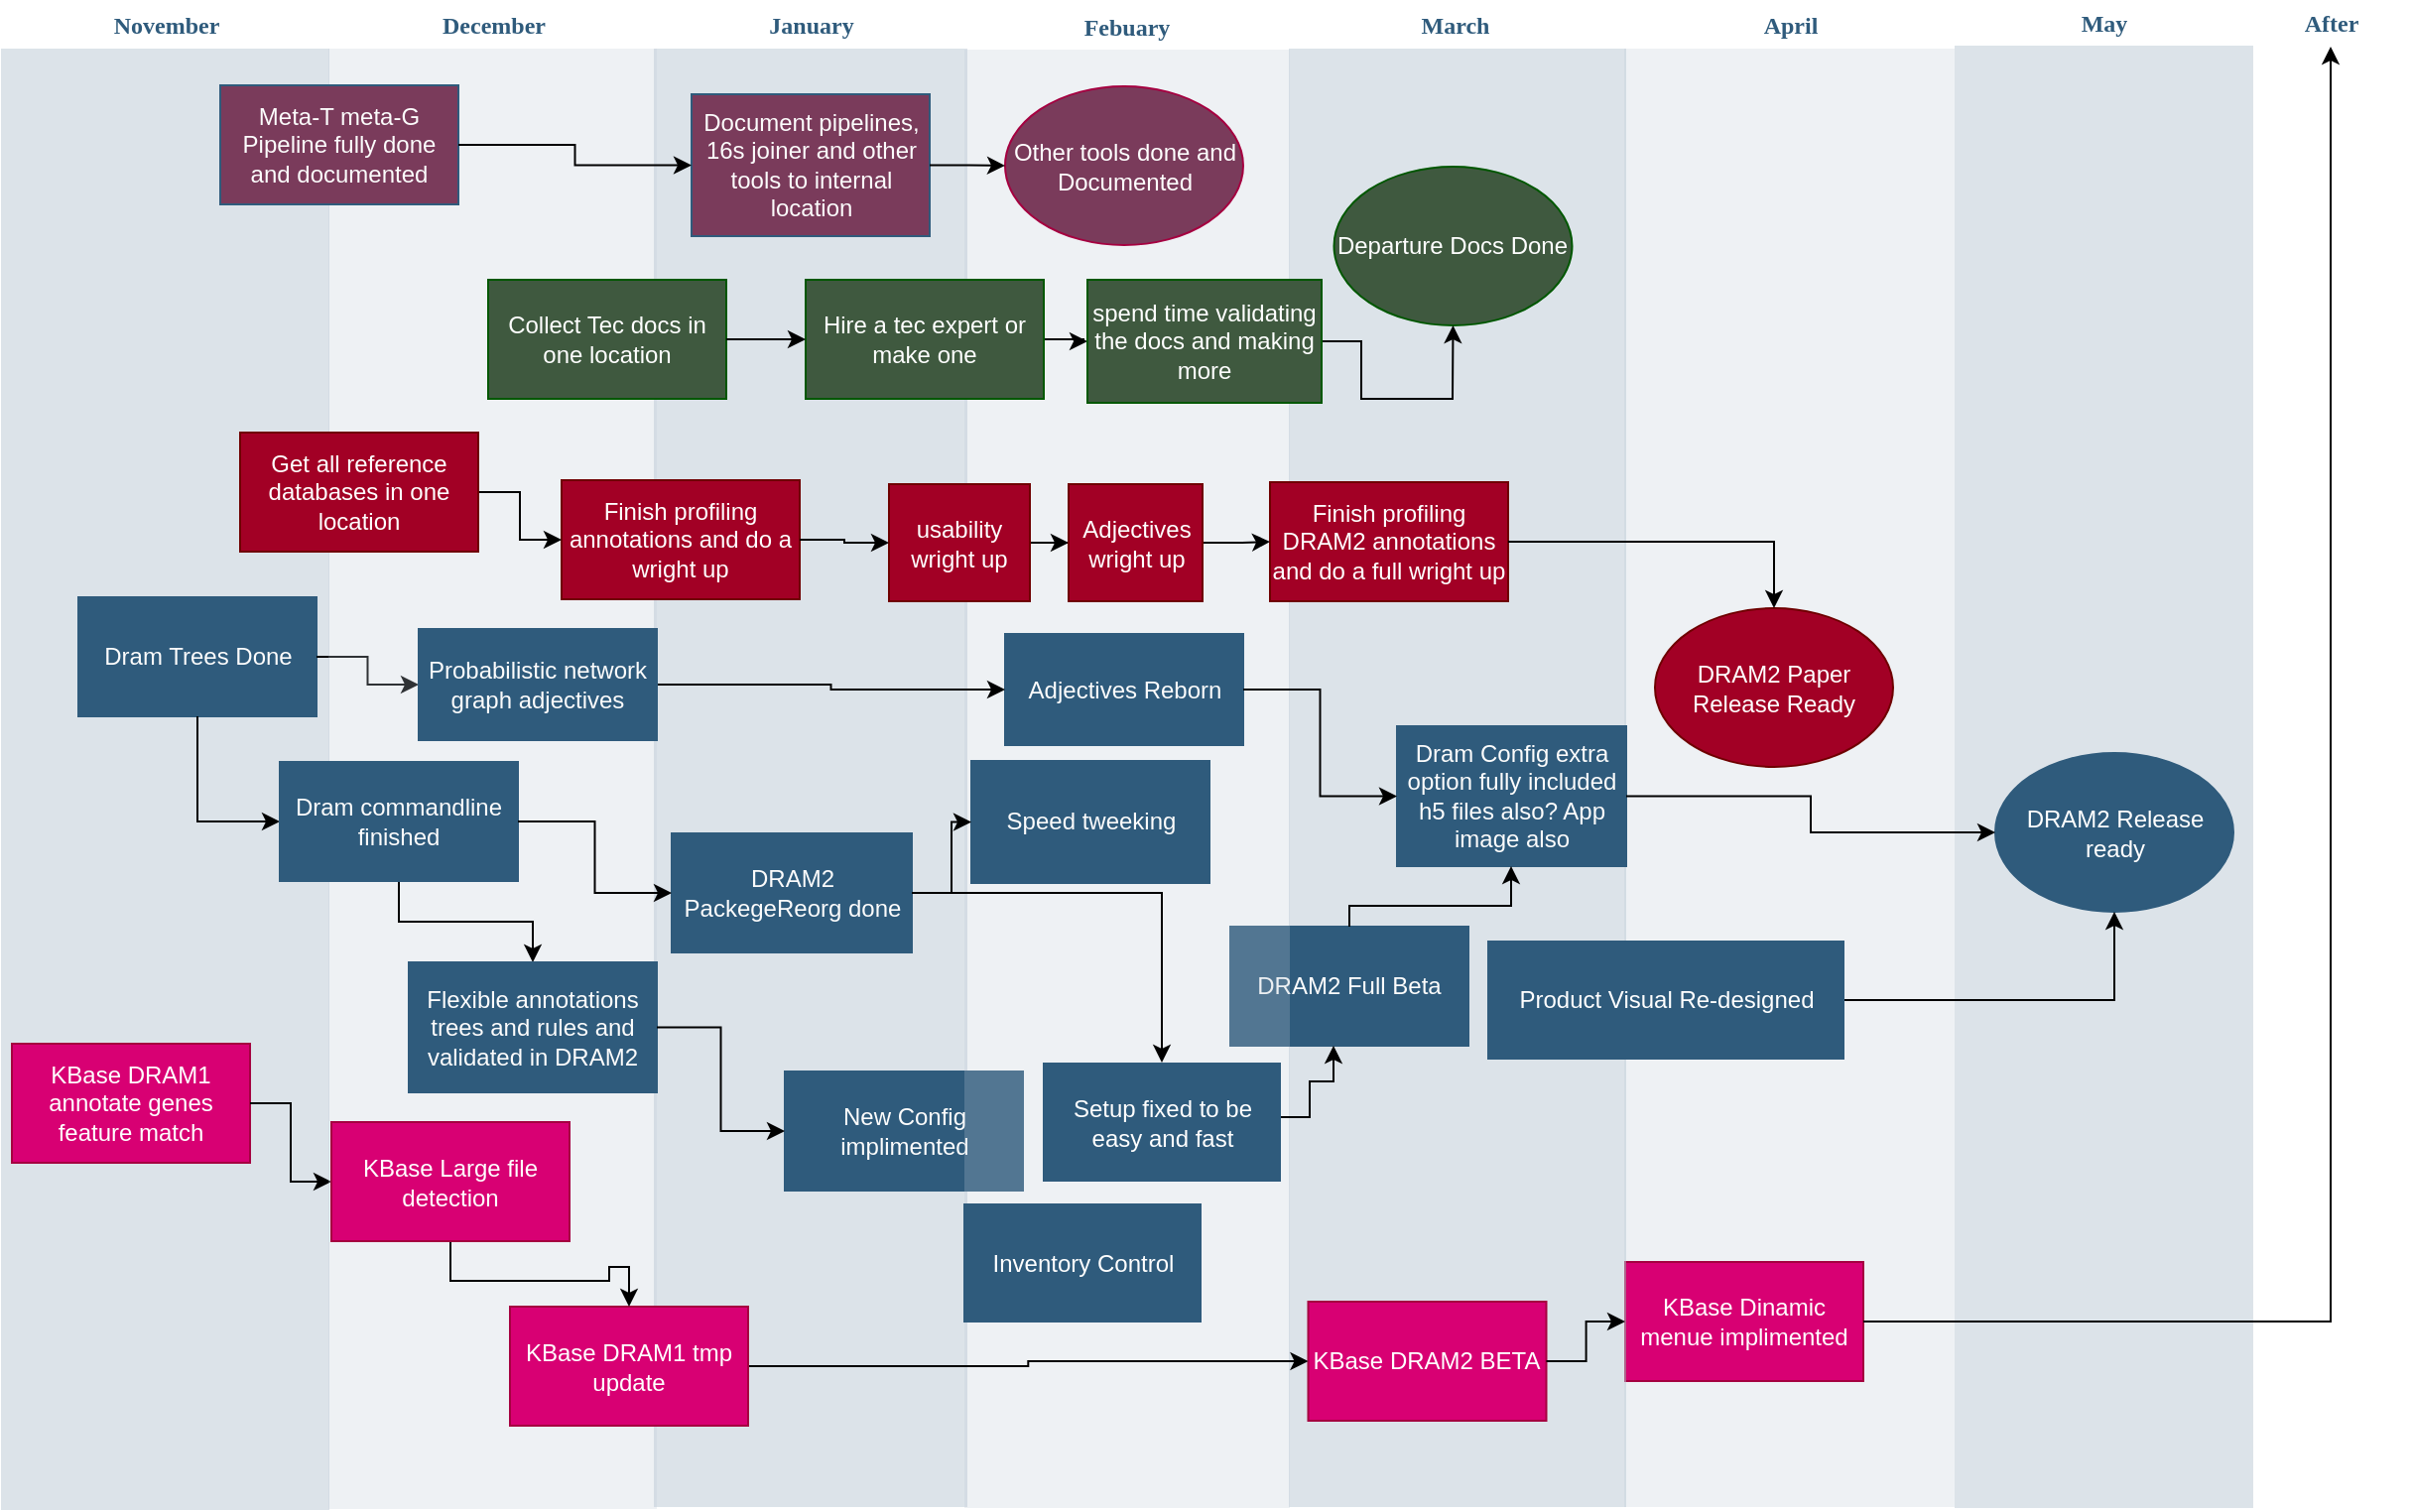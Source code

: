 <mxfile version="20.5.3" type="github">
  <diagram id="07fea595-8f29-1299-0266-81d95cde20df" name="Page-1">
    <mxGraphModel dx="1498" dy="988" grid="1" gridSize="10" guides="1" tooltips="1" connect="1" arrows="1" fold="1" page="1" pageScale="1" pageWidth="1169" pageHeight="827" background="#ffffff" math="0" shadow="0">
      <root>
        <mxCell id="0" />
        <mxCell id="1" parent="0" />
        <mxCell id="170" value="November" style="swimlane;whiteSpace=wrap;fillColor=none;swimlaneFillColor=#BAC8D3;fontColor=#2F5B7C;fontFamily=Tahoma;html=1;strokeColor=none;opacity=50;" parent="1" vertex="1">
          <mxGeometry x="24.5" y="90.5" width="165.5" height="759.5" as="geometry">
            <mxRectangle x="20" y="20" width="80" height="23" as="alternateBounds" />
          </mxGeometry>
        </mxCell>
        <mxCell id="8oFMMmD0dK8GUsLk8yxT-223" value="Dram Trees Done" style="rounded=0;whiteSpace=wrap;html=1;strokeColor=#2F5B7C;fillColor=#2F5B7C;fontColor=#FCFCFC;" parent="170" vertex="1">
          <mxGeometry x="39" y="299.5" width="120" height="60" as="geometry" />
        </mxCell>
        <mxCell id="7W-krHmOCczphmB0Bt9z-215" value="KBase DRAM1 annotate genes feature match" style="rounded=0;whiteSpace=wrap;html=1;strokeColor=#A50040;fillColor=#d80073;fontColor=#ffffff;" vertex="1" parent="170">
          <mxGeometry x="5.5" y="524.5" width="120" height="60" as="geometry" />
        </mxCell>
        <mxCell id="176" value="April" style="swimlane;whiteSpace=wrap;fillColor=none;swimlaneFillColor=#BAC8D3;fontColor=#2F5B7C;fontFamily=Tahoma;html=1;strokeColor=none;opacity=25;startSize=23;" parent="1" vertex="1">
          <mxGeometry x="842.5" y="90.5" width="166.5" height="758" as="geometry">
            <mxRectangle x="824.5" y="88.5" width="80" height="23" as="alternateBounds" />
          </mxGeometry>
        </mxCell>
        <mxCell id="8oFMMmD0dK8GUsLk8yxT-218" value="DRAM2 Paper Release Ready" style="ellipse;whiteSpace=wrap;html=1;fillColor=#A20025;fontColor=#ffffff;strokeColor=#6F0000;" parent="176" vertex="1">
          <mxGeometry x="15.5" y="305" width="120" height="80" as="geometry" />
        </mxCell>
        <mxCell id="7W-krHmOCczphmB0Bt9z-231" value="KBase Dinamic menue implimented" style="rounded=0;whiteSpace=wrap;html=1;strokeColor=#A50040;fillColor=#d80073;fontColor=#ffffff;" vertex="1" parent="176">
          <mxGeometry x="0.5" y="634.5" width="120" height="60" as="geometry" />
        </mxCell>
        <mxCell id="180" value="March&lt;span style=&quot;white-space: pre;&quot;&gt; &lt;/span&gt;" style="swimlane;whiteSpace=wrap;fillColor=none;swimlaneFillColor=#BAC8D3;fontColor=#2F5B7C;fontFamily=Tahoma;html=1;strokeColor=none;opacity=50;startSize=23;" parent="1" vertex="1">
          <mxGeometry x="673.5" y="90.5" width="170" height="758" as="geometry">
            <mxRectangle x="664.5" y="88.5" width="80" height="23" as="alternateBounds" />
          </mxGeometry>
        </mxCell>
        <mxCell id="7W-krHmOCczphmB0Bt9z-198" value="Departure Docs Done" style="ellipse;whiteSpace=wrap;html=1;fillColor=#3F593F;fontColor=#ffffff;strokeColor=#005700;" vertex="1" parent="180">
          <mxGeometry x="22.75" y="82.5" width="120" height="80" as="geometry" />
        </mxCell>
        <mxCell id="195" value="Product Visual Re-designed" style="whiteSpace=wrap;strokeColor=none;fillColor=#2f5b7c;shadow=0;fontColor=#FFFFFF;fontFamily=Helvetica;fontStyle=0;html=1;fontSize=12;spacing=6;verticalAlign=middle;" parent="180" vertex="1">
          <mxGeometry x="100" y="472.5" width="180" height="60" as="geometry" />
        </mxCell>
        <mxCell id="7W-krHmOCczphmB0Bt9z-219" value="KBase DRAM2 BETA" style="rounded=0;whiteSpace=wrap;html=1;strokeColor=#A50040;fillColor=#d80073;fontColor=#ffffff;" vertex="1" parent="180">
          <mxGeometry x="9.75" y="654.5" width="120" height="60" as="geometry" />
        </mxCell>
        <mxCell id="7W-krHmOCczphmB0Bt9z-227" value="Dram Config extra option fully included h5 files also? App image also" style="rounded=0;whiteSpace=wrap;html=1;strokeColor=#2F5B7C;fillColor=#2F5B7C;fontColor=#FCFCFC;" vertex="1" parent="180">
          <mxGeometry x="54.5" y="364.5" width="115.5" height="70.5" as="geometry" />
        </mxCell>
        <mxCell id="8oFMMmD0dK8GUsLk8yxT-229" value="DRAM2 Full Beta" style="rounded=0;whiteSpace=wrap;html=1;strokeColor=#2F5B7C;fillColor=#2F5B7C;fontColor=#FCFCFC;" parent="180" vertex="1">
          <mxGeometry x="-29.5" y="465.5" width="120" height="60" as="geometry" />
        </mxCell>
        <mxCell id="7W-krHmOCczphmB0Bt9z-228" value="" style="edgeStyle=orthogonalEdgeStyle;rounded=0;orthogonalLoop=1;jettySize=auto;html=1;" edge="1" parent="180" source="8oFMMmD0dK8GUsLk8yxT-229" target="7W-krHmOCczphmB0Bt9z-227">
          <mxGeometry relative="1" as="geometry">
            <Array as="points">
              <mxPoint x="31" y="455" />
              <mxPoint x="112" y="455" />
            </Array>
          </mxGeometry>
        </mxCell>
        <mxCell id="187" value="January" style="swimlane;whiteSpace=wrap;fillColor=none;swimlaneFillColor=#BAC8D3;fontColor=#2F5B7C;fontFamily=Tahoma;html=1;strokeColor=none;opacity=50;" parent="1" vertex="1">
          <mxGeometry x="353.5" y="90.5" width="158" height="758" as="geometry">
            <mxRectangle x="20" y="20" width="80" height="23" as="alternateBounds" />
          </mxGeometry>
        </mxCell>
        <mxCell id="8oFMMmD0dK8GUsLk8yxT-226" value="DRAM2 PackegeReorg done" style="rounded=0;whiteSpace=wrap;html=1;strokeColor=#2F5B7C;fillColor=#2F5B7C;fontColor=#FCFCFC;" parent="187" vertex="1">
          <mxGeometry x="9" y="418.5" width="121" height="60" as="geometry" />
        </mxCell>
        <mxCell id="7W-krHmOCczphmB0Bt9z-200" value="Document pipelines, 16s joiner and other tools to internal location" style="rounded=0;whiteSpace=wrap;html=1;strokeColor=#2F5B7C;fillColor=#7A3B5B;fontColor=#FCFCFC;" vertex="1" parent="187">
          <mxGeometry x="19" y="46" width="120" height="71.5" as="geometry" />
        </mxCell>
        <mxCell id="8oFMMmD0dK8GUsLk8yxT-225" value="New Config implimented" style="rounded=0;whiteSpace=wrap;html=1;strokeColor=#2F5B7C;fillColor=#2F5B7C;fontColor=#FCFCFC;" parent="187" vertex="1">
          <mxGeometry x="66" y="538.5" width="120" height="60" as="geometry" />
        </mxCell>
        <mxCell id="193" value="Febuary" style="swimlane;whiteSpace=wrap;fillColor=none;swimlaneFillColor=#BAC8D3;fontColor=#2F5B7C;fontFamily=Tahoma;html=1;strokeColor=none;opacity=25;" parent="1" vertex="1">
          <mxGeometry x="510" y="91" width="164" height="758" as="geometry">
            <mxRectangle x="20" y="20" width="80" height="23" as="alternateBounds" />
          </mxGeometry>
        </mxCell>
        <mxCell id="194" value="Inventory Control" style="whiteSpace=wrap;strokeColor=none;fillColor=#2f5b7c;shadow=0;fontColor=#FFFFFF;fontFamily=Helvetica;fontStyle=0;html=1;fontSize=12;spacing=6;verticalAlign=middle;" parent="193" vertex="1">
          <mxGeometry x="-0.5" y="604.5" width="120" height="60" as="geometry" />
        </mxCell>
        <mxCell id="8oFMMmD0dK8GUsLk8yxT-230" value="Adjectives Reborn" style="rounded=0;whiteSpace=wrap;html=1;strokeColor=#2F5B7C;fillColor=#2F5B7C;fontColor=#FCFCFC;" parent="193" vertex="1">
          <mxGeometry x="20.5" y="317.5" width="120" height="56" as="geometry" />
        </mxCell>
        <mxCell id="8oFMMmD0dK8GUsLk8yxT-221" value="Other tools done and Documented" style="ellipse;whiteSpace=wrap;html=1;fillColor=#7A3B5B;fontColor=#ffffff;strokeColor=#A50040;" parent="193" vertex="1">
          <mxGeometry x="20.5" y="41.5" width="120" height="80" as="geometry" />
        </mxCell>
        <mxCell id="7W-krHmOCczphmB0Bt9z-229" value="Speed tweeking" style="rounded=0;whiteSpace=wrap;html=1;strokeColor=#2F5B7C;fillColor=#2F5B7C;fontColor=#FCFCFC;" vertex="1" parent="193">
          <mxGeometry x="3.5" y="381.5" width="120" height="61.5" as="geometry" />
        </mxCell>
        <mxCell id="7W-krHmOCczphmB0Bt9z-234" value="Setup fixed to be easy and fast" style="whiteSpace=wrap;fillColor=#2f5b7c;strokeColor=none;shadow=0;fontColor=#FFFFFF;fontFamily=Helvetica;fontStyle=0;html=1;fontSize=12;spacing=6;verticalAlign=middle;" vertex="1" parent="193">
          <mxGeometry x="39.5" y="533.5" width="120" height="60" as="geometry" />
        </mxCell>
        <mxCell id="7W-krHmOCczphmB0Bt9z-246" value="Finish profiling DRAM2 annotations and do a full wright up" style="rounded=0;whiteSpace=wrap;html=1;fillColor=#a20025;fontColor=#ffffff;strokeColor=#6F0000;" vertex="1" parent="193">
          <mxGeometry x="154" y="241" width="120" height="60" as="geometry" />
        </mxCell>
        <mxCell id="7W-krHmOCczphmB0Bt9z-250" value="" style="edgeStyle=orthogonalEdgeStyle;rounded=0;orthogonalLoop=1;jettySize=auto;html=1;" edge="1" parent="193" source="7W-krHmOCczphmB0Bt9z-247" target="7W-krHmOCczphmB0Bt9z-249">
          <mxGeometry relative="1" as="geometry" />
        </mxCell>
        <mxCell id="7W-krHmOCczphmB0Bt9z-247" value="usability wright up" style="rounded=0;whiteSpace=wrap;html=1;fillColor=#a20025;fontColor=#ffffff;strokeColor=#6F0000;" vertex="1" parent="193">
          <mxGeometry x="-38" y="242" width="71" height="59" as="geometry" />
        </mxCell>
        <mxCell id="7W-krHmOCczphmB0Bt9z-252" value="" style="edgeStyle=orthogonalEdgeStyle;rounded=0;orthogonalLoop=1;jettySize=auto;html=1;" edge="1" parent="193" source="7W-krHmOCczphmB0Bt9z-249" target="7W-krHmOCczphmB0Bt9z-246">
          <mxGeometry relative="1" as="geometry" />
        </mxCell>
        <mxCell id="7W-krHmOCczphmB0Bt9z-249" value="Adjectives wright up" style="rounded=0;whiteSpace=wrap;html=1;fillColor=#a20025;fontColor=#ffffff;strokeColor=#6F0000;" vertex="1" parent="193">
          <mxGeometry x="52.5" y="242" width="67.5" height="59" as="geometry" />
        </mxCell>
        <mxCell id="196" value="May" style="swimlane;whiteSpace=wrap;fillColor=none;swimlaneFillColor=#BAC8D3;fontColor=#2F5B7C;fontFamily=Tahoma;html=1;strokeColor=none;opacity=50;startSize=23;" parent="1" vertex="1">
          <mxGeometry x="1009" y="89" width="150.5" height="760" as="geometry">
            <mxRectangle x="984.5" y="88.5" width="80" height="23" as="alternateBounds" />
          </mxGeometry>
        </mxCell>
        <mxCell id="8oFMMmD0dK8GUsLk8yxT-217" value="DRAM2 Release ready" style="ellipse;whiteSpace=wrap;html=1;fillColor=#2F5B7C;fontColor=#ffffff;strokeColor=#2F5B7C;" parent="196" vertex="1">
          <mxGeometry x="20.5" y="379.5" width="120" height="80" as="geometry" />
        </mxCell>
        <mxCell id="7W-krHmOCczphmB0Bt9z-202" value="" style="edgeStyle=orthogonalEdgeStyle;rounded=0;orthogonalLoop=1;jettySize=auto;html=1;" edge="1" parent="1" source="7W-krHmOCczphmB0Bt9z-200" target="8oFMMmD0dK8GUsLk8yxT-221">
          <mxGeometry relative="1" as="geometry" />
        </mxCell>
        <mxCell id="7W-krHmOCczphmB0Bt9z-208" value="" style="edgeStyle=orthogonalEdgeStyle;rounded=0;orthogonalLoop=1;jettySize=auto;html=1;" edge="1" parent="1" source="195" target="8oFMMmD0dK8GUsLk8yxT-217">
          <mxGeometry relative="1" as="geometry" />
        </mxCell>
        <mxCell id="7W-krHmOCczphmB0Bt9z-212" value="" style="edgeStyle=orthogonalEdgeStyle;rounded=0;orthogonalLoop=1;jettySize=auto;html=1;" edge="1" parent="1" source="8oFMMmD0dK8GUsLk8yxT-223" target="7W-krHmOCczphmB0Bt9z-211">
          <mxGeometry relative="1" as="geometry" />
        </mxCell>
        <mxCell id="7W-krHmOCczphmB0Bt9z-214" value="" style="edgeStyle=orthogonalEdgeStyle;rounded=0;orthogonalLoop=1;jettySize=auto;html=1;" edge="1" parent="1" source="7W-krHmOCczphmB0Bt9z-211" target="8oFMMmD0dK8GUsLk8yxT-230">
          <mxGeometry relative="1" as="geometry" />
        </mxCell>
        <mxCell id="8oFMMmD0dK8GUsLk8yxT-232" style="edgeStyle=orthogonalEdgeStyle;rounded=0;orthogonalLoop=1;jettySize=auto;html=1;exitX=0.5;exitY=1;exitDx=0;exitDy=0;entryX=0;entryY=0.5;entryDx=0;entryDy=0;fontColor=#FCFCFC;" parent="1" source="8oFMMmD0dK8GUsLk8yxT-223" target="8oFMMmD0dK8GUsLk8yxT-224" edge="1">
          <mxGeometry relative="1" as="geometry" />
        </mxCell>
        <mxCell id="7W-krHmOCczphmB0Bt9z-217" value="After" style="swimlane;whiteSpace=wrap;fillColor=none;swimlaneFillColor=#BAC8D3;fontColor=#2F5B7C;fontFamily=Tahoma;html=1;strokeColor=none;opacity=50;startSize=23;" vertex="1" collapsed="1" parent="1">
          <mxGeometry x="1158.5" y="89.5" width="80" height="23" as="geometry">
            <mxRectangle x="1149.5" y="89.5" width="165.5" height="650" as="alternateBounds" />
          </mxGeometry>
        </mxCell>
        <mxCell id="7W-krHmOCczphmB0Bt9z-218" value="Place Hoder" style="ellipse;whiteSpace=wrap;html=1;fillColor=#2F5B7C;fontColor=#ffffff;strokeColor=#2F5B7C;" vertex="1" parent="7W-krHmOCczphmB0Bt9z-217">
          <mxGeometry x="20.5" y="296.5" width="120" height="80" as="geometry" />
        </mxCell>
        <mxCell id="7W-krHmOCczphmB0Bt9z-238" value="" style="whiteSpace=wrap;html=1;fillColor=#2F5B7C;strokeColor=#2F5B7C;fontColor=#FCFCFC;rounded=0;" vertex="1" parent="7W-krHmOCczphmB0Bt9z-217">
          <mxGeometry x="22.75" y="390.5" width="120" height="60" as="geometry" />
        </mxCell>
        <mxCell id="7W-krHmOCczphmB0Bt9z-222" value="" style="edgeStyle=orthogonalEdgeStyle;rounded=0;orthogonalLoop=1;jettySize=auto;html=1;entryX=0;entryY=0.5;entryDx=0;entryDy=0;" edge="1" parent="1" source="8oFMMmD0dK8GUsLk8yxT-226" target="7W-krHmOCczphmB0Bt9z-229">
          <mxGeometry relative="1" as="geometry">
            <mxPoint x="500" y="503" as="targetPoint" />
          </mxGeometry>
        </mxCell>
        <mxCell id="7W-krHmOCczphmB0Bt9z-224" value="" style="edgeStyle=orthogonalEdgeStyle;rounded=0;orthogonalLoop=1;jettySize=auto;html=1;" edge="1" parent="1" source="7W-krHmOCczphmB0Bt9z-215" target="7W-krHmOCczphmB0Bt9z-216">
          <mxGeometry relative="1" as="geometry" />
        </mxCell>
        <mxCell id="7W-krHmOCczphmB0Bt9z-226" value="" style="edgeStyle=orthogonalEdgeStyle;rounded=0;orthogonalLoop=1;jettySize=auto;html=1;entryX=0;entryY=0.5;entryDx=0;entryDy=0;" edge="1" parent="1" source="8oFMMmD0dK8GUsLk8yxT-228" target="7W-krHmOCczphmB0Bt9z-219">
          <mxGeometry relative="1" as="geometry" />
        </mxCell>
        <mxCell id="7W-krHmOCczphmB0Bt9z-232" value="" style="edgeStyle=orthogonalEdgeStyle;rounded=0;orthogonalLoop=1;jettySize=auto;html=1;entryX=0;entryY=0.5;entryDx=0;entryDy=0;" edge="1" parent="1" source="7W-krHmOCczphmB0Bt9z-227" target="8oFMMmD0dK8GUsLk8yxT-217">
          <mxGeometry relative="1" as="geometry" />
        </mxCell>
        <mxCell id="7W-krHmOCczphmB0Bt9z-233" value="" style="edgeStyle=orthogonalEdgeStyle;rounded=0;orthogonalLoop=1;jettySize=auto;html=1;exitX=1;exitY=0.5;exitDx=0;exitDy=0;" edge="1" parent="1" source="8oFMMmD0dK8GUsLk8yxT-226" target="7W-krHmOCczphmB0Bt9z-234">
          <mxGeometry relative="1" as="geometry">
            <mxPoint x="484.5" y="547.0" as="sourcePoint" />
            <mxPoint x="489.5" y="593" as="targetPoint" />
          </mxGeometry>
        </mxCell>
        <mxCell id="7W-krHmOCczphmB0Bt9z-236" value="" style="edgeStyle=orthogonalEdgeStyle;rounded=0;orthogonalLoop=1;jettySize=auto;html=1;" edge="1" parent="1" source="7W-krHmOCczphmB0Bt9z-234" target="8oFMMmD0dK8GUsLk8yxT-229">
          <mxGeometry relative="1" as="geometry">
            <Array as="points">
              <mxPoint x="684" y="652" />
              <mxPoint x="684" y="634" />
              <mxPoint x="696" y="634" />
            </Array>
          </mxGeometry>
        </mxCell>
        <mxCell id="7W-krHmOCczphmB0Bt9z-239" value="" style="edgeStyle=orthogonalEdgeStyle;rounded=0;orthogonalLoop=1;jettySize=auto;html=1;" edge="1" parent="1" source="7W-krHmOCczphmB0Bt9z-231" target="7W-krHmOCczphmB0Bt9z-238">
          <mxGeometry relative="1" as="geometry" />
        </mxCell>
        <mxCell id="7W-krHmOCczphmB0Bt9z-240" value="" style="edgeStyle=orthogonalEdgeStyle;rounded=0;orthogonalLoop=1;jettySize=auto;html=1;" edge="1" parent="1" source="7W-krHmOCczphmB0Bt9z-219" target="7W-krHmOCczphmB0Bt9z-231">
          <mxGeometry relative="1" as="geometry" />
        </mxCell>
        <mxCell id="183" value="December" style="swimlane;whiteSpace=wrap;fillColor=none;swimlaneFillColor=#BAC8D3;fontColor=#2F5B7C;fontFamily=Tahoma;html=1;strokeColor=none;opacity=25;" parent="1" vertex="1">
          <mxGeometry x="189.5" y="90.5" width="165.5" height="759" as="geometry">
            <mxRectangle x="20" y="20" width="80" height="23" as="alternateBounds" />
          </mxGeometry>
        </mxCell>
        <mxCell id="8oFMMmD0dK8GUsLk8yxT-222" value="Meta-T meta-G Pipeline fully done and documented" style="rounded=0;whiteSpace=wrap;html=1;strokeColor=#2F5B7C;fillColor=#7A3B5B;fontColor=#FCFCFC;" parent="183" vertex="1">
          <mxGeometry x="-54.5" y="41.5" width="120" height="60" as="geometry" />
        </mxCell>
        <mxCell id="7W-krHmOCczphmB0Bt9z-220" value="" style="edgeStyle=orthogonalEdgeStyle;rounded=0;orthogonalLoop=1;jettySize=auto;html=1;" edge="1" parent="183" source="8oFMMmD0dK8GUsLk8yxT-224" target="7W-krHmOCczphmB0Bt9z-203">
          <mxGeometry relative="1" as="geometry" />
        </mxCell>
        <mxCell id="8oFMMmD0dK8GUsLk8yxT-224" value="Dram commandline finished" style="rounded=0;whiteSpace=wrap;html=1;strokeColor=#2F5B7C;fillColor=#2F5B7C;fontColor=#FCFCFC;" parent="183" vertex="1">
          <mxGeometry x="-24.5" y="382.5" width="120" height="60" as="geometry" />
        </mxCell>
        <mxCell id="8oFMMmD0dK8GUsLk8yxT-228" value="KBase DRAM1 tmp update" style="rounded=0;whiteSpace=wrap;html=1;strokeColor=#A50040;fillColor=#d80073;fontColor=#ffffff;" parent="183" vertex="1">
          <mxGeometry x="91.5" y="657" width="120" height="60" as="geometry" />
        </mxCell>
        <mxCell id="7W-krHmOCczphmB0Bt9z-203" value="Flexible annotations trees and rules and validated in DRAM2" style="rounded=0;whiteSpace=wrap;html=1;strokeColor=#2F5B7C;fillColor=#2F5B7C;fontColor=#FCFCFC;" vertex="1" parent="183">
          <mxGeometry x="40.5" y="483.5" width="125" height="65.5" as="geometry" />
        </mxCell>
        <mxCell id="7W-krHmOCczphmB0Bt9z-225" value="" style="edgeStyle=orthogonalEdgeStyle;rounded=0;orthogonalLoop=1;jettySize=auto;html=1;" edge="1" parent="183" source="7W-krHmOCczphmB0Bt9z-216" target="8oFMMmD0dK8GUsLk8yxT-228">
          <mxGeometry relative="1" as="geometry" />
        </mxCell>
        <mxCell id="7W-krHmOCczphmB0Bt9z-216" value="KBase Large file detection" style="rounded=0;whiteSpace=wrap;html=1;strokeColor=#A50040;fillColor=#d80073;fontColor=#ffffff;" vertex="1" parent="183">
          <mxGeometry x="1.5" y="564" width="120" height="60" as="geometry" />
        </mxCell>
        <mxCell id="7W-krHmOCczphmB0Bt9z-211" value="Probabilistic network graph adjectives" style="rounded=0;whiteSpace=wrap;html=1;strokeColor=#2F5B7C;fillColor=#2F5B7C;fontColor=#FCFCFC;" vertex="1" parent="183">
          <mxGeometry x="45.5" y="315.5" width="120" height="56" as="geometry" />
        </mxCell>
        <mxCell id="7W-krHmOCczphmB0Bt9z-242" value="Finish profiling annotations and do a wright up" style="rounded=0;whiteSpace=wrap;html=1;fillColor=#a20025;fontColor=#ffffff;strokeColor=#6F0000;" vertex="1" parent="183">
          <mxGeometry x="117.5" y="240.5" width="120" height="60" as="geometry" />
        </mxCell>
        <mxCell id="7W-krHmOCczphmB0Bt9z-254" value="Collect Tec docs in one location" style="rounded=0;whiteSpace=wrap;html=1;fillColor=#3F593F;fontColor=#ffffff;strokeColor=#005700;" vertex="1" parent="183">
          <mxGeometry x="80.5" y="139.5" width="120" height="60" as="geometry" />
        </mxCell>
        <mxCell id="7W-krHmOCczphmB0Bt9z-201" value="" style="edgeStyle=orthogonalEdgeStyle;rounded=0;orthogonalLoop=1;jettySize=auto;html=1;" edge="1" parent="1" source="8oFMMmD0dK8GUsLk8yxT-222" target="7W-krHmOCczphmB0Bt9z-200">
          <mxGeometry relative="1" as="geometry" />
        </mxCell>
        <mxCell id="7W-krHmOCczphmB0Bt9z-221" value="" style="edgeStyle=orthogonalEdgeStyle;rounded=0;orthogonalLoop=1;jettySize=auto;html=1;" edge="1" parent="1" source="8oFMMmD0dK8GUsLk8yxT-224" target="8oFMMmD0dK8GUsLk8yxT-226">
          <mxGeometry relative="1" as="geometry" />
        </mxCell>
        <mxCell id="7W-krHmOCczphmB0Bt9z-223" value="" style="edgeStyle=orthogonalEdgeStyle;rounded=0;orthogonalLoop=1;jettySize=auto;html=1;" edge="1" parent="1" source="7W-krHmOCczphmB0Bt9z-203" target="8oFMMmD0dK8GUsLk8yxT-225">
          <mxGeometry relative="1" as="geometry" />
        </mxCell>
        <mxCell id="7W-krHmOCczphmB0Bt9z-241" value="" style="edgeStyle=orthogonalEdgeStyle;rounded=0;orthogonalLoop=1;jettySize=auto;html=1;" edge="1" parent="1" source="8oFMMmD0dK8GUsLk8yxT-230" target="7W-krHmOCczphmB0Bt9z-227">
          <mxGeometry relative="1" as="geometry" />
        </mxCell>
        <mxCell id="7W-krHmOCczphmB0Bt9z-245" value="" style="edgeStyle=orthogonalEdgeStyle;rounded=0;orthogonalLoop=1;jettySize=auto;html=1;" edge="1" parent="1" source="7W-krHmOCczphmB0Bt9z-243" target="7W-krHmOCczphmB0Bt9z-242">
          <mxGeometry relative="1" as="geometry" />
        </mxCell>
        <mxCell id="7W-krHmOCczphmB0Bt9z-243" value="Get all reference databases in one location" style="rounded=0;whiteSpace=wrap;html=1;fillColor=#a20025;fontColor=#ffffff;strokeColor=#6F0000;" vertex="1" parent="1">
          <mxGeometry x="145" y="307" width="120" height="60" as="geometry" />
        </mxCell>
        <mxCell id="7W-krHmOCczphmB0Bt9z-248" value="" style="edgeStyle=orthogonalEdgeStyle;rounded=0;orthogonalLoop=1;jettySize=auto;html=1;" edge="1" parent="1" source="7W-krHmOCczphmB0Bt9z-242" target="7W-krHmOCczphmB0Bt9z-247">
          <mxGeometry relative="1" as="geometry" />
        </mxCell>
        <mxCell id="7W-krHmOCczphmB0Bt9z-253" value="" style="edgeStyle=orthogonalEdgeStyle;rounded=0;orthogonalLoop=1;jettySize=auto;html=1;" edge="1" parent="1" source="7W-krHmOCczphmB0Bt9z-246" target="8oFMMmD0dK8GUsLk8yxT-218">
          <mxGeometry relative="1" as="geometry" />
        </mxCell>
        <mxCell id="7W-krHmOCczphmB0Bt9z-258" value="" style="edgeStyle=orthogonalEdgeStyle;rounded=0;orthogonalLoop=1;jettySize=auto;html=1;" edge="1" parent="1" source="7W-krHmOCczphmB0Bt9z-255" target="7W-krHmOCczphmB0Bt9z-257">
          <mxGeometry relative="1" as="geometry" />
        </mxCell>
        <mxCell id="7W-krHmOCczphmB0Bt9z-255" value="Hire a tec expert or make one" style="rounded=0;whiteSpace=wrap;html=1;fillColor=#3F593F;fontColor=#ffffff;strokeColor=#005700;" vertex="1" parent="1">
          <mxGeometry x="430" y="230" width="120" height="60" as="geometry" />
        </mxCell>
        <mxCell id="7W-krHmOCczphmB0Bt9z-256" value="" style="edgeStyle=orthogonalEdgeStyle;rounded=0;orthogonalLoop=1;jettySize=auto;html=1;" edge="1" parent="1" source="7W-krHmOCczphmB0Bt9z-254" target="7W-krHmOCczphmB0Bt9z-255">
          <mxGeometry relative="1" as="geometry" />
        </mxCell>
        <mxCell id="7W-krHmOCczphmB0Bt9z-259" value="" style="edgeStyle=orthogonalEdgeStyle;rounded=0;orthogonalLoop=1;jettySize=auto;html=1;" edge="1" parent="1" source="7W-krHmOCczphmB0Bt9z-257" target="7W-krHmOCczphmB0Bt9z-198">
          <mxGeometry relative="1" as="geometry">
            <Array as="points">
              <mxPoint x="710" y="261" />
              <mxPoint x="710" y="290" />
              <mxPoint x="756" y="290" />
            </Array>
          </mxGeometry>
        </mxCell>
        <mxCell id="7W-krHmOCczphmB0Bt9z-257" value="spend time validating the docs and making more" style="rounded=0;whiteSpace=wrap;html=1;fillColor=#3F593F;fontColor=#ffffff;strokeColor=#005700;" vertex="1" parent="1">
          <mxGeometry x="572" y="230" width="118" height="62" as="geometry" />
        </mxCell>
      </root>
    </mxGraphModel>
  </diagram>
</mxfile>

